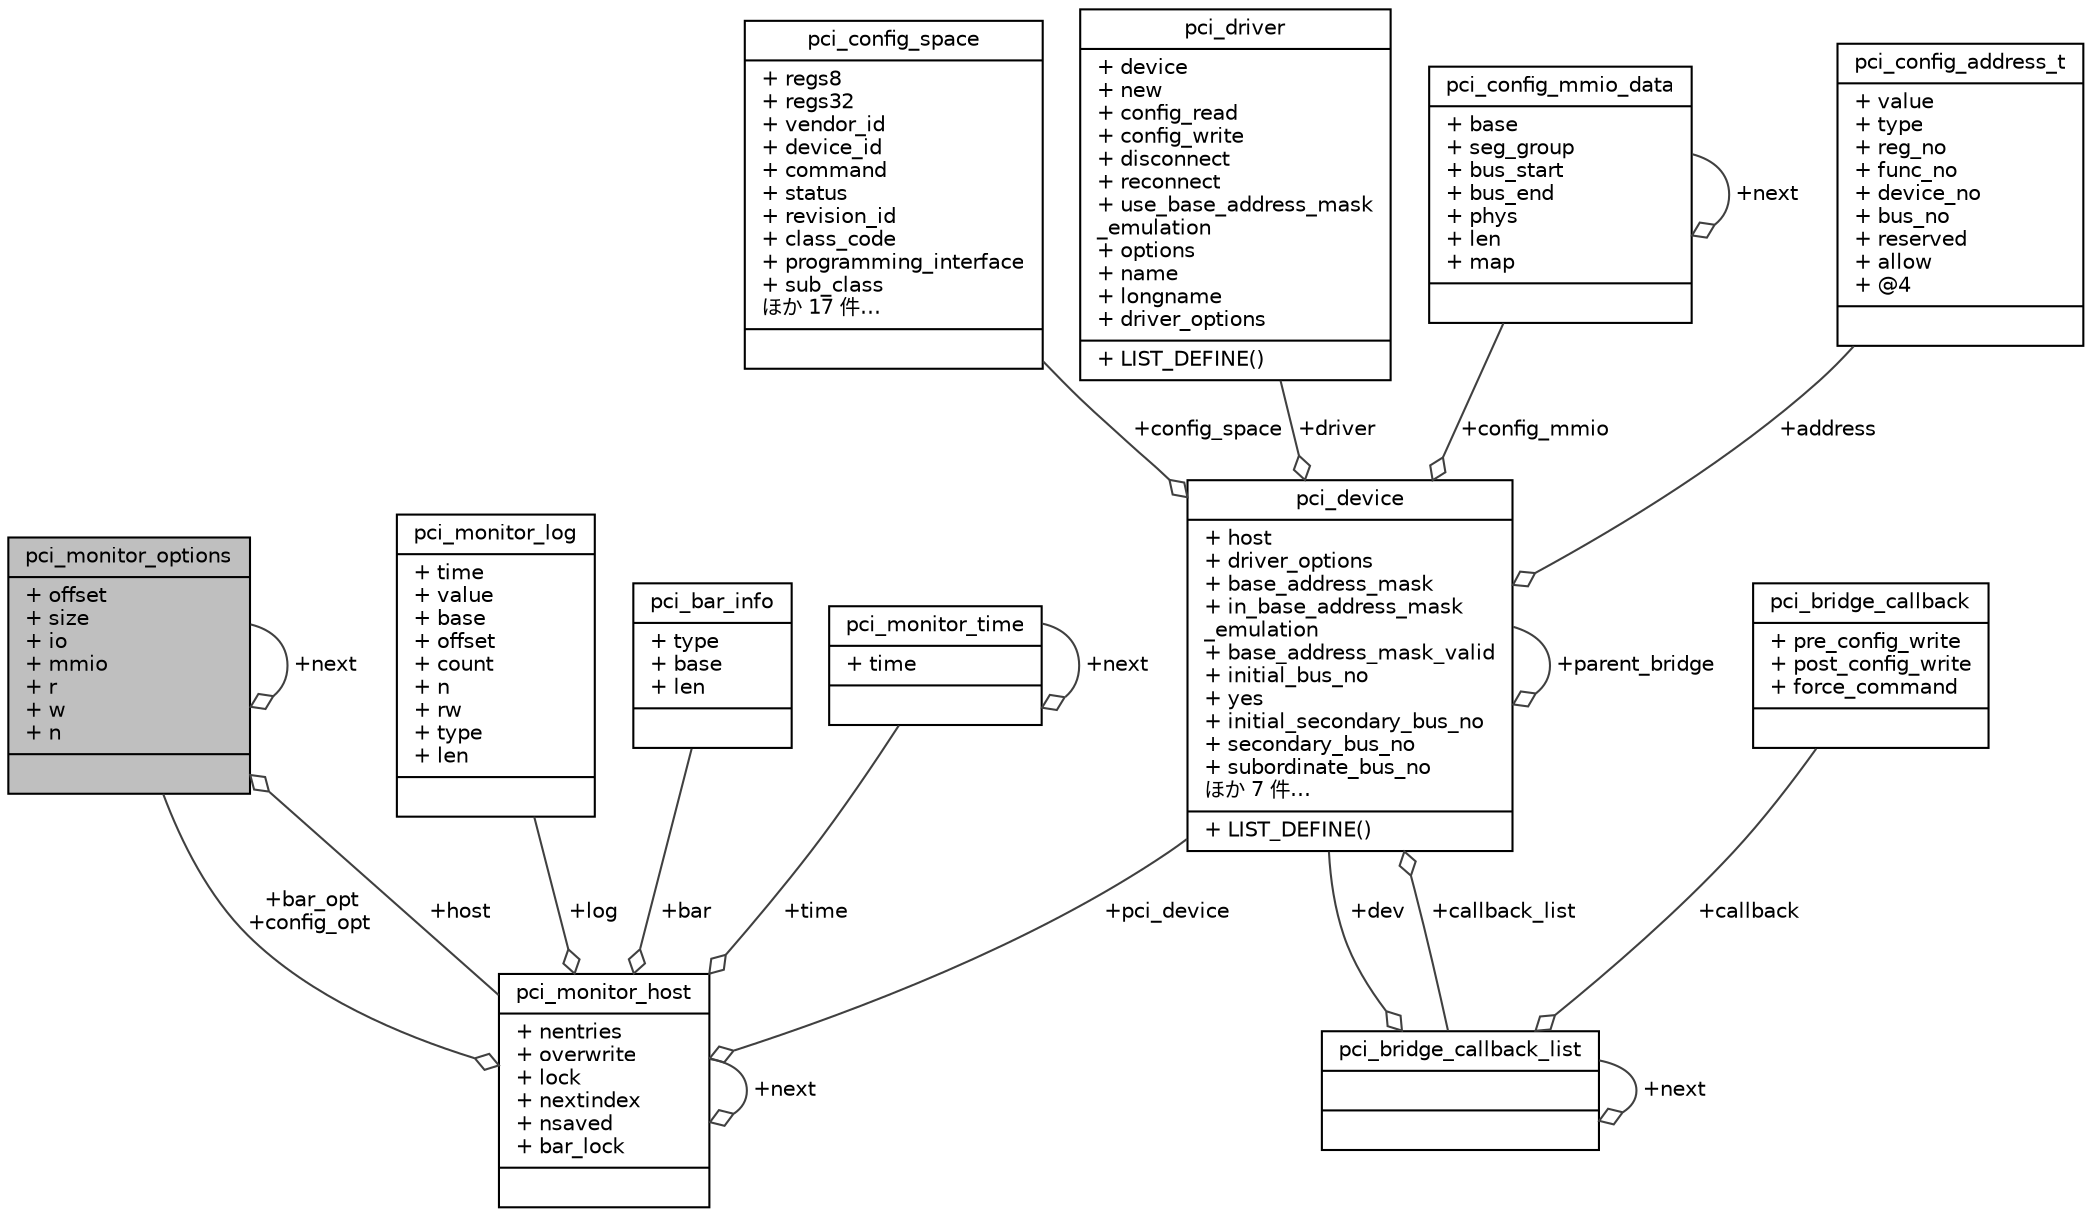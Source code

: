 digraph "pci_monitor_options"
{
 // LATEX_PDF_SIZE
  edge [fontname="Helvetica",fontsize="10",labelfontname="Helvetica",labelfontsize="10"];
  node [fontname="Helvetica",fontsize="10",shape=record];
  Node1 [label="{pci_monitor_options\n|+ offset\l+ size\l+ io\l+ mmio\l+ r\l+ w\l+ n\l|}",height=0.2,width=0.4,color="black", fillcolor="grey75", style="filled", fontcolor="black",tooltip=" "];
  Node1 -> Node1 [color="grey25",fontsize="10",style="solid",label=" +next" ,arrowhead="odiamond",fontname="Helvetica"];
  Node2 -> Node1 [color="grey25",fontsize="10",style="solid",label=" +host" ,arrowhead="odiamond",fontname="Helvetica"];
  Node2 [label="{pci_monitor_host\n|+ nentries\l+ overwrite\l+ lock\l+ nextindex\l+ nsaved\l+ bar_lock\l|}",height=0.2,width=0.4,color="black", fillcolor="white", style="filled",URL="$structpci__monitor__host.html",tooltip=" "];
  Node3 -> Node2 [color="grey25",fontsize="10",style="solid",label=" +log" ,arrowhead="odiamond",fontname="Helvetica"];
  Node3 [label="{pci_monitor_log\n|+ time\l+ value\l+ base\l+ offset\l+ count\l+ n\l+ rw\l+ type\l+ len\l|}",height=0.2,width=0.4,color="black", fillcolor="white", style="filled",URL="$structpci__monitor__log.html",tooltip=" "];
  Node4 -> Node2 [color="grey25",fontsize="10",style="solid",label=" +pci_device" ,arrowhead="odiamond",fontname="Helvetica"];
  Node4 [label="{pci_device\n|+ host\l+ driver_options\l+ base_address_mask\l+ in_base_address_mask\l_emulation\l+ base_address_mask_valid\l+ initial_bus_no\l+ yes\l+ initial_secondary_bus_no\l+ secondary_bus_no\l+ subordinate_bus_no\lほか 7 件…\l|+ LIST_DEFINE()\l}",height=0.2,width=0.4,color="black", fillcolor="white", style="filled",URL="$structpci__device.html",tooltip=" "];
  Node4 -> Node4 [color="grey25",fontsize="10",style="solid",label=" +parent_bridge" ,arrowhead="odiamond",fontname="Helvetica"];
  Node5 -> Node4 [color="grey25",fontsize="10",style="solid",label=" +config_space" ,arrowhead="odiamond",fontname="Helvetica"];
  Node5 [label="{pci_config_space\n|+ regs8\l+ regs32\l+ vendor_id\l+ device_id\l+ command\l+ status\l+ revision_id\l+ class_code\l+ programming_interface\l+ sub_class\lほか 17 件…\l|}",height=0.2,width=0.4,color="black", fillcolor="white", style="filled",URL="$structpci__config__space.html",tooltip=" "];
  Node6 -> Node4 [color="grey25",fontsize="10",style="solid",label=" +driver" ,arrowhead="odiamond",fontname="Helvetica"];
  Node6 [label="{pci_driver\n|+ device\l+ new\l+ config_read\l+ config_write\l+ disconnect\l+ reconnect\l+ use_base_address_mask\l_emulation\l+ options\l+ name\l+ longname\l+ driver_options\l|+ LIST_DEFINE()\l}",height=0.2,width=0.4,color="black", fillcolor="white", style="filled",URL="$structpci__driver.html",tooltip=" "];
  Node7 -> Node4 [color="grey25",fontsize="10",style="solid",label=" +config_mmio" ,arrowhead="odiamond",fontname="Helvetica"];
  Node7 [label="{pci_config_mmio_data\n|+ base\l+ seg_group\l+ bus_start\l+ bus_end\l+ phys\l+ len\l+ map\l|}",height=0.2,width=0.4,color="black", fillcolor="white", style="filled",URL="$structpci__config__mmio__data.html",tooltip=" "];
  Node7 -> Node7 [color="grey25",fontsize="10",style="solid",label=" +next" ,arrowhead="odiamond",fontname="Helvetica"];
  Node8 -> Node4 [color="grey25",fontsize="10",style="solid",label=" +address" ,arrowhead="odiamond",fontname="Helvetica"];
  Node8 [label="{pci_config_address_t\n|+ value\l+ type\l+ reg_no\l+ func_no\l+ device_no\l+ bus_no\l+ reserved\l+ allow\l+ @4\l|}",height=0.2,width=0.4,color="black", fillcolor="white", style="filled",URL="$structpci__config__address__t.html",tooltip=" "];
  Node9 -> Node4 [color="grey25",fontsize="10",style="solid",label=" +callback_list" ,arrowhead="odiamond",fontname="Helvetica"];
  Node9 [label="{pci_bridge_callback_list\n||}",height=0.2,width=0.4,color="black", fillcolor="white", style="filled",URL="$structpci__bridge__callback__list.html",tooltip=" "];
  Node4 -> Node9 [color="grey25",fontsize="10",style="solid",label=" +dev" ,arrowhead="odiamond",fontname="Helvetica"];
  Node9 -> Node9 [color="grey25",fontsize="10",style="solid",label=" +next" ,arrowhead="odiamond",fontname="Helvetica"];
  Node10 -> Node9 [color="grey25",fontsize="10",style="solid",label=" +callback" ,arrowhead="odiamond",fontname="Helvetica"];
  Node10 [label="{pci_bridge_callback\n|+ pre_config_write\l+ post_config_write\l+ force_command\l|}",height=0.2,width=0.4,color="black", fillcolor="white", style="filled",URL="$structpci__bridge__callback.html",tooltip=" "];
  Node11 -> Node2 [color="grey25",fontsize="10",style="solid",label=" +bar" ,arrowhead="odiamond",fontname="Helvetica"];
  Node11 [label="{pci_bar_info\n|+ type\l+ base\l+ len\l|}",height=0.2,width=0.4,color="black", fillcolor="white", style="filled",URL="$structpci__bar__info.html",tooltip=" "];
  Node1 -> Node2 [color="grey25",fontsize="10",style="solid",label=" +bar_opt\n+config_opt" ,arrowhead="odiamond",fontname="Helvetica"];
  Node2 -> Node2 [color="grey25",fontsize="10",style="solid",label=" +next" ,arrowhead="odiamond",fontname="Helvetica"];
  Node12 -> Node2 [color="grey25",fontsize="10",style="solid",label=" +time" ,arrowhead="odiamond",fontname="Helvetica"];
  Node12 [label="{pci_monitor_time\n|+ time\l|}",height=0.2,width=0.4,color="black", fillcolor="white", style="filled",URL="$structpci__monitor__time.html",tooltip=" "];
  Node12 -> Node12 [color="grey25",fontsize="10",style="solid",label=" +next" ,arrowhead="odiamond",fontname="Helvetica"];
}
